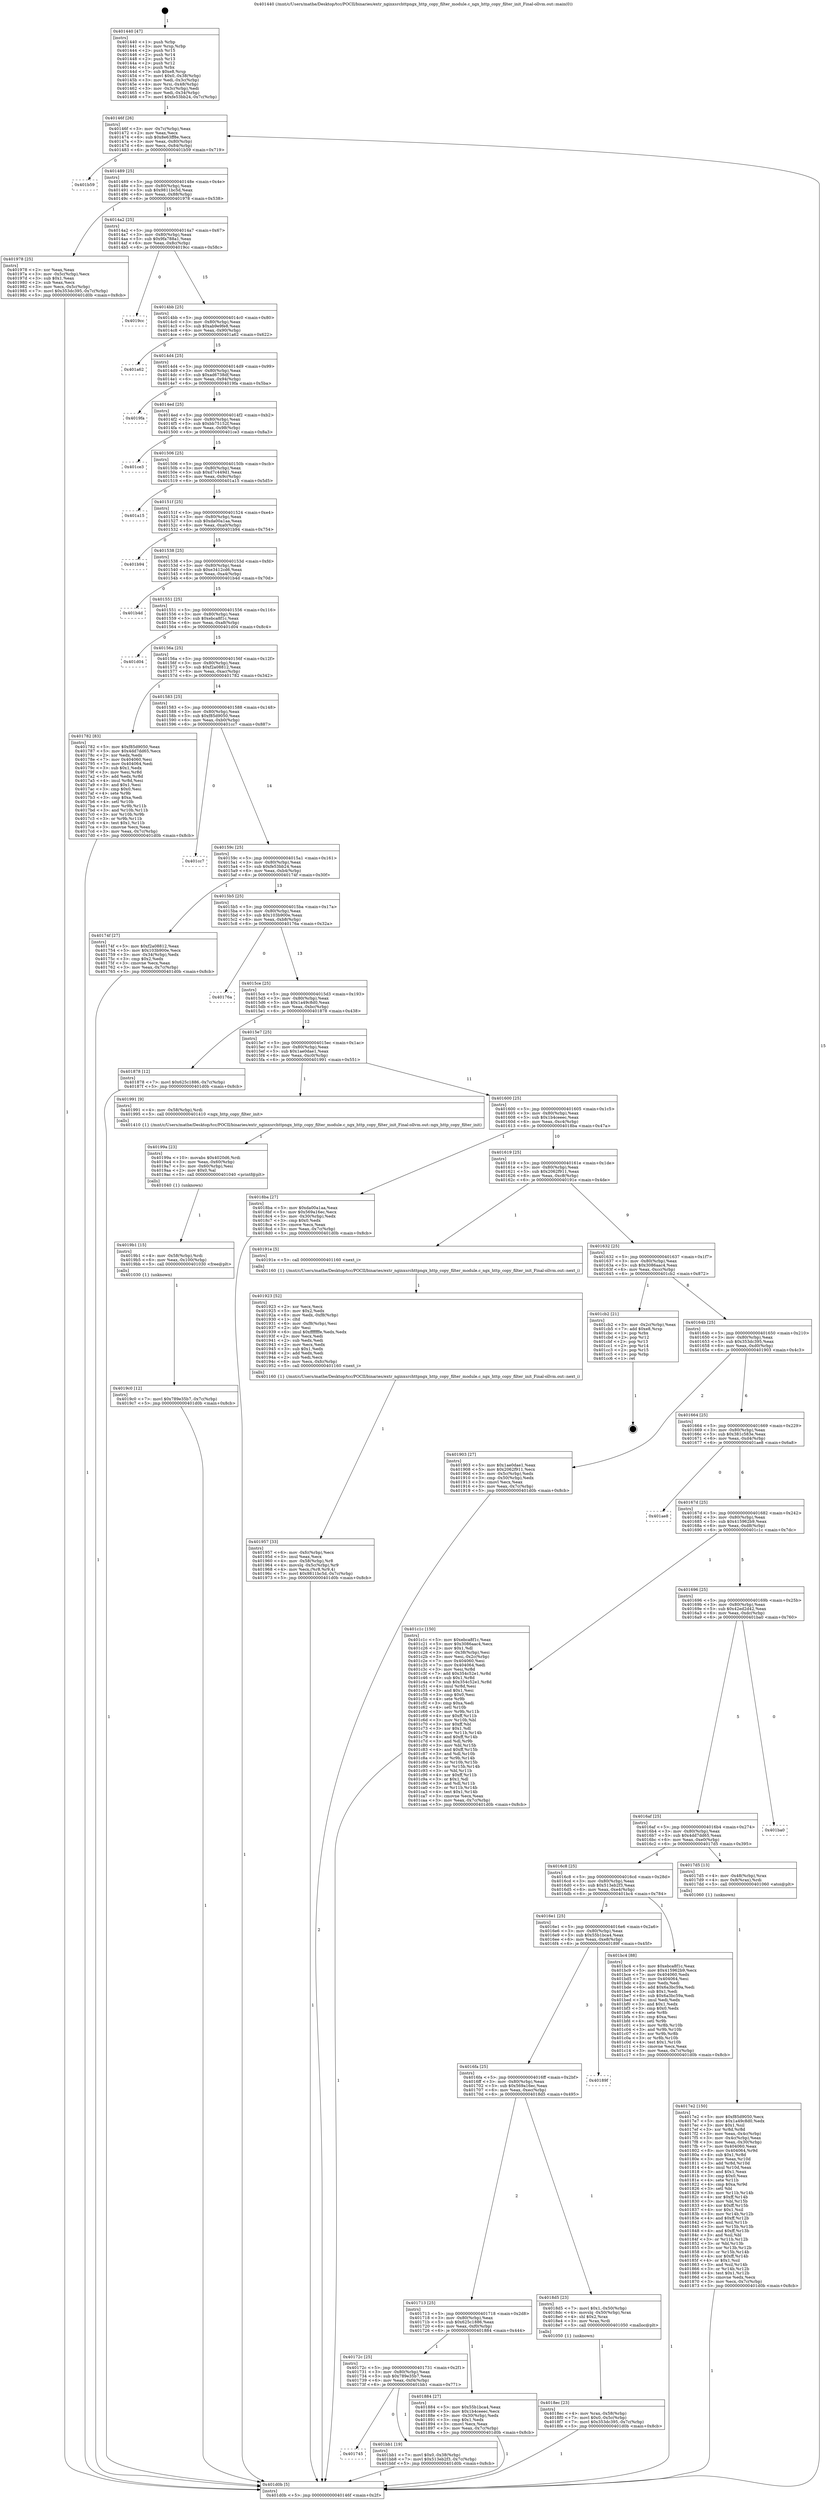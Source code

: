 digraph "0x401440" {
  label = "0x401440 (/mnt/c/Users/mathe/Desktop/tcc/POCII/binaries/extr_nginxsrchttpngx_http_copy_filter_module.c_ngx_http_copy_filter_init_Final-ollvm.out::main(0))"
  labelloc = "t"
  node[shape=record]

  Entry [label="",width=0.3,height=0.3,shape=circle,fillcolor=black,style=filled]
  "0x40146f" [label="{
     0x40146f [26]\l
     | [instrs]\l
     &nbsp;&nbsp;0x40146f \<+3\>: mov -0x7c(%rbp),%eax\l
     &nbsp;&nbsp;0x401472 \<+2\>: mov %eax,%ecx\l
     &nbsp;&nbsp;0x401474 \<+6\>: sub $0x8e63ff8e,%ecx\l
     &nbsp;&nbsp;0x40147a \<+3\>: mov %eax,-0x80(%rbp)\l
     &nbsp;&nbsp;0x40147d \<+6\>: mov %ecx,-0x84(%rbp)\l
     &nbsp;&nbsp;0x401483 \<+6\>: je 0000000000401b59 \<main+0x719\>\l
  }"]
  "0x401b59" [label="{
     0x401b59\l
  }", style=dashed]
  "0x401489" [label="{
     0x401489 [25]\l
     | [instrs]\l
     &nbsp;&nbsp;0x401489 \<+5\>: jmp 000000000040148e \<main+0x4e\>\l
     &nbsp;&nbsp;0x40148e \<+3\>: mov -0x80(%rbp),%eax\l
     &nbsp;&nbsp;0x401491 \<+5\>: sub $0x9811bc5d,%eax\l
     &nbsp;&nbsp;0x401496 \<+6\>: mov %eax,-0x88(%rbp)\l
     &nbsp;&nbsp;0x40149c \<+6\>: je 0000000000401978 \<main+0x538\>\l
  }"]
  Exit [label="",width=0.3,height=0.3,shape=circle,fillcolor=black,style=filled,peripheries=2]
  "0x401978" [label="{
     0x401978 [25]\l
     | [instrs]\l
     &nbsp;&nbsp;0x401978 \<+2\>: xor %eax,%eax\l
     &nbsp;&nbsp;0x40197a \<+3\>: mov -0x5c(%rbp),%ecx\l
     &nbsp;&nbsp;0x40197d \<+3\>: sub $0x1,%eax\l
     &nbsp;&nbsp;0x401980 \<+2\>: sub %eax,%ecx\l
     &nbsp;&nbsp;0x401982 \<+3\>: mov %ecx,-0x5c(%rbp)\l
     &nbsp;&nbsp;0x401985 \<+7\>: movl $0x353dc395,-0x7c(%rbp)\l
     &nbsp;&nbsp;0x40198c \<+5\>: jmp 0000000000401d0b \<main+0x8cb\>\l
  }"]
  "0x4014a2" [label="{
     0x4014a2 [25]\l
     | [instrs]\l
     &nbsp;&nbsp;0x4014a2 \<+5\>: jmp 00000000004014a7 \<main+0x67\>\l
     &nbsp;&nbsp;0x4014a7 \<+3\>: mov -0x80(%rbp),%eax\l
     &nbsp;&nbsp;0x4014aa \<+5\>: sub $0x9fa788a1,%eax\l
     &nbsp;&nbsp;0x4014af \<+6\>: mov %eax,-0x8c(%rbp)\l
     &nbsp;&nbsp;0x4014b5 \<+6\>: je 00000000004019cc \<main+0x58c\>\l
  }"]
  "0x401745" [label="{
     0x401745\l
  }", style=dashed]
  "0x4019cc" [label="{
     0x4019cc\l
  }", style=dashed]
  "0x4014bb" [label="{
     0x4014bb [25]\l
     | [instrs]\l
     &nbsp;&nbsp;0x4014bb \<+5\>: jmp 00000000004014c0 \<main+0x80\>\l
     &nbsp;&nbsp;0x4014c0 \<+3\>: mov -0x80(%rbp),%eax\l
     &nbsp;&nbsp;0x4014c3 \<+5\>: sub $0xab9e9fe8,%eax\l
     &nbsp;&nbsp;0x4014c8 \<+6\>: mov %eax,-0x90(%rbp)\l
     &nbsp;&nbsp;0x4014ce \<+6\>: je 0000000000401a62 \<main+0x622\>\l
  }"]
  "0x401bb1" [label="{
     0x401bb1 [19]\l
     | [instrs]\l
     &nbsp;&nbsp;0x401bb1 \<+7\>: movl $0x0,-0x38(%rbp)\l
     &nbsp;&nbsp;0x401bb8 \<+7\>: movl $0x513eb2f3,-0x7c(%rbp)\l
     &nbsp;&nbsp;0x401bbf \<+5\>: jmp 0000000000401d0b \<main+0x8cb\>\l
  }"]
  "0x401a62" [label="{
     0x401a62\l
  }", style=dashed]
  "0x4014d4" [label="{
     0x4014d4 [25]\l
     | [instrs]\l
     &nbsp;&nbsp;0x4014d4 \<+5\>: jmp 00000000004014d9 \<main+0x99\>\l
     &nbsp;&nbsp;0x4014d9 \<+3\>: mov -0x80(%rbp),%eax\l
     &nbsp;&nbsp;0x4014dc \<+5\>: sub $0xad6738df,%eax\l
     &nbsp;&nbsp;0x4014e1 \<+6\>: mov %eax,-0x94(%rbp)\l
     &nbsp;&nbsp;0x4014e7 \<+6\>: je 00000000004019fa \<main+0x5ba\>\l
  }"]
  "0x4019c0" [label="{
     0x4019c0 [12]\l
     | [instrs]\l
     &nbsp;&nbsp;0x4019c0 \<+7\>: movl $0x789e35b7,-0x7c(%rbp)\l
     &nbsp;&nbsp;0x4019c7 \<+5\>: jmp 0000000000401d0b \<main+0x8cb\>\l
  }"]
  "0x4019fa" [label="{
     0x4019fa\l
  }", style=dashed]
  "0x4014ed" [label="{
     0x4014ed [25]\l
     | [instrs]\l
     &nbsp;&nbsp;0x4014ed \<+5\>: jmp 00000000004014f2 \<main+0xb2\>\l
     &nbsp;&nbsp;0x4014f2 \<+3\>: mov -0x80(%rbp),%eax\l
     &nbsp;&nbsp;0x4014f5 \<+5\>: sub $0xbb75152f,%eax\l
     &nbsp;&nbsp;0x4014fa \<+6\>: mov %eax,-0x98(%rbp)\l
     &nbsp;&nbsp;0x401500 \<+6\>: je 0000000000401ce3 \<main+0x8a3\>\l
  }"]
  "0x4019b1" [label="{
     0x4019b1 [15]\l
     | [instrs]\l
     &nbsp;&nbsp;0x4019b1 \<+4\>: mov -0x58(%rbp),%rdi\l
     &nbsp;&nbsp;0x4019b5 \<+6\>: mov %eax,-0x100(%rbp)\l
     &nbsp;&nbsp;0x4019bb \<+5\>: call 0000000000401030 \<free@plt\>\l
     | [calls]\l
     &nbsp;&nbsp;0x401030 \{1\} (unknown)\l
  }"]
  "0x401ce3" [label="{
     0x401ce3\l
  }", style=dashed]
  "0x401506" [label="{
     0x401506 [25]\l
     | [instrs]\l
     &nbsp;&nbsp;0x401506 \<+5\>: jmp 000000000040150b \<main+0xcb\>\l
     &nbsp;&nbsp;0x40150b \<+3\>: mov -0x80(%rbp),%eax\l
     &nbsp;&nbsp;0x40150e \<+5\>: sub $0xd7c449d1,%eax\l
     &nbsp;&nbsp;0x401513 \<+6\>: mov %eax,-0x9c(%rbp)\l
     &nbsp;&nbsp;0x401519 \<+6\>: je 0000000000401a15 \<main+0x5d5\>\l
  }"]
  "0x40199a" [label="{
     0x40199a [23]\l
     | [instrs]\l
     &nbsp;&nbsp;0x40199a \<+10\>: movabs $0x4020d6,%rdi\l
     &nbsp;&nbsp;0x4019a4 \<+3\>: mov %eax,-0x60(%rbp)\l
     &nbsp;&nbsp;0x4019a7 \<+3\>: mov -0x60(%rbp),%esi\l
     &nbsp;&nbsp;0x4019aa \<+2\>: mov $0x0,%al\l
     &nbsp;&nbsp;0x4019ac \<+5\>: call 0000000000401040 \<printf@plt\>\l
     | [calls]\l
     &nbsp;&nbsp;0x401040 \{1\} (unknown)\l
  }"]
  "0x401a15" [label="{
     0x401a15\l
  }", style=dashed]
  "0x40151f" [label="{
     0x40151f [25]\l
     | [instrs]\l
     &nbsp;&nbsp;0x40151f \<+5\>: jmp 0000000000401524 \<main+0xe4\>\l
     &nbsp;&nbsp;0x401524 \<+3\>: mov -0x80(%rbp),%eax\l
     &nbsp;&nbsp;0x401527 \<+5\>: sub $0xda00a1aa,%eax\l
     &nbsp;&nbsp;0x40152c \<+6\>: mov %eax,-0xa0(%rbp)\l
     &nbsp;&nbsp;0x401532 \<+6\>: je 0000000000401b94 \<main+0x754\>\l
  }"]
  "0x401957" [label="{
     0x401957 [33]\l
     | [instrs]\l
     &nbsp;&nbsp;0x401957 \<+6\>: mov -0xfc(%rbp),%ecx\l
     &nbsp;&nbsp;0x40195d \<+3\>: imul %eax,%ecx\l
     &nbsp;&nbsp;0x401960 \<+4\>: mov -0x58(%rbp),%r8\l
     &nbsp;&nbsp;0x401964 \<+4\>: movslq -0x5c(%rbp),%r9\l
     &nbsp;&nbsp;0x401968 \<+4\>: mov %ecx,(%r8,%r9,4)\l
     &nbsp;&nbsp;0x40196c \<+7\>: movl $0x9811bc5d,-0x7c(%rbp)\l
     &nbsp;&nbsp;0x401973 \<+5\>: jmp 0000000000401d0b \<main+0x8cb\>\l
  }"]
  "0x401b94" [label="{
     0x401b94\l
  }", style=dashed]
  "0x401538" [label="{
     0x401538 [25]\l
     | [instrs]\l
     &nbsp;&nbsp;0x401538 \<+5\>: jmp 000000000040153d \<main+0xfd\>\l
     &nbsp;&nbsp;0x40153d \<+3\>: mov -0x80(%rbp),%eax\l
     &nbsp;&nbsp;0x401540 \<+5\>: sub $0xe3412cd6,%eax\l
     &nbsp;&nbsp;0x401545 \<+6\>: mov %eax,-0xa4(%rbp)\l
     &nbsp;&nbsp;0x40154b \<+6\>: je 0000000000401b4d \<main+0x70d\>\l
  }"]
  "0x401923" [label="{
     0x401923 [52]\l
     | [instrs]\l
     &nbsp;&nbsp;0x401923 \<+2\>: xor %ecx,%ecx\l
     &nbsp;&nbsp;0x401925 \<+5\>: mov $0x2,%edx\l
     &nbsp;&nbsp;0x40192a \<+6\>: mov %edx,-0xf8(%rbp)\l
     &nbsp;&nbsp;0x401930 \<+1\>: cltd\l
     &nbsp;&nbsp;0x401931 \<+6\>: mov -0xf8(%rbp),%esi\l
     &nbsp;&nbsp;0x401937 \<+2\>: idiv %esi\l
     &nbsp;&nbsp;0x401939 \<+6\>: imul $0xfffffffe,%edx,%edx\l
     &nbsp;&nbsp;0x40193f \<+2\>: mov %ecx,%edi\l
     &nbsp;&nbsp;0x401941 \<+2\>: sub %edx,%edi\l
     &nbsp;&nbsp;0x401943 \<+2\>: mov %ecx,%edx\l
     &nbsp;&nbsp;0x401945 \<+3\>: sub $0x1,%edx\l
     &nbsp;&nbsp;0x401948 \<+2\>: add %edx,%edi\l
     &nbsp;&nbsp;0x40194a \<+2\>: sub %edi,%ecx\l
     &nbsp;&nbsp;0x40194c \<+6\>: mov %ecx,-0xfc(%rbp)\l
     &nbsp;&nbsp;0x401952 \<+5\>: call 0000000000401160 \<next_i\>\l
     | [calls]\l
     &nbsp;&nbsp;0x401160 \{1\} (/mnt/c/Users/mathe/Desktop/tcc/POCII/binaries/extr_nginxsrchttpngx_http_copy_filter_module.c_ngx_http_copy_filter_init_Final-ollvm.out::next_i)\l
  }"]
  "0x401b4d" [label="{
     0x401b4d\l
  }", style=dashed]
  "0x401551" [label="{
     0x401551 [25]\l
     | [instrs]\l
     &nbsp;&nbsp;0x401551 \<+5\>: jmp 0000000000401556 \<main+0x116\>\l
     &nbsp;&nbsp;0x401556 \<+3\>: mov -0x80(%rbp),%eax\l
     &nbsp;&nbsp;0x401559 \<+5\>: sub $0xebca8f1c,%eax\l
     &nbsp;&nbsp;0x40155e \<+6\>: mov %eax,-0xa8(%rbp)\l
     &nbsp;&nbsp;0x401564 \<+6\>: je 0000000000401d04 \<main+0x8c4\>\l
  }"]
  "0x4018ec" [label="{
     0x4018ec [23]\l
     | [instrs]\l
     &nbsp;&nbsp;0x4018ec \<+4\>: mov %rax,-0x58(%rbp)\l
     &nbsp;&nbsp;0x4018f0 \<+7\>: movl $0x0,-0x5c(%rbp)\l
     &nbsp;&nbsp;0x4018f7 \<+7\>: movl $0x353dc395,-0x7c(%rbp)\l
     &nbsp;&nbsp;0x4018fe \<+5\>: jmp 0000000000401d0b \<main+0x8cb\>\l
  }"]
  "0x401d04" [label="{
     0x401d04\l
  }", style=dashed]
  "0x40156a" [label="{
     0x40156a [25]\l
     | [instrs]\l
     &nbsp;&nbsp;0x40156a \<+5\>: jmp 000000000040156f \<main+0x12f\>\l
     &nbsp;&nbsp;0x40156f \<+3\>: mov -0x80(%rbp),%eax\l
     &nbsp;&nbsp;0x401572 \<+5\>: sub $0xf2a08812,%eax\l
     &nbsp;&nbsp;0x401577 \<+6\>: mov %eax,-0xac(%rbp)\l
     &nbsp;&nbsp;0x40157d \<+6\>: je 0000000000401782 \<main+0x342\>\l
  }"]
  "0x40172c" [label="{
     0x40172c [25]\l
     | [instrs]\l
     &nbsp;&nbsp;0x40172c \<+5\>: jmp 0000000000401731 \<main+0x2f1\>\l
     &nbsp;&nbsp;0x401731 \<+3\>: mov -0x80(%rbp),%eax\l
     &nbsp;&nbsp;0x401734 \<+5\>: sub $0x789e35b7,%eax\l
     &nbsp;&nbsp;0x401739 \<+6\>: mov %eax,-0xf4(%rbp)\l
     &nbsp;&nbsp;0x40173f \<+6\>: je 0000000000401bb1 \<main+0x771\>\l
  }"]
  "0x401782" [label="{
     0x401782 [83]\l
     | [instrs]\l
     &nbsp;&nbsp;0x401782 \<+5\>: mov $0xf85d9050,%eax\l
     &nbsp;&nbsp;0x401787 \<+5\>: mov $0x4dd7dd65,%ecx\l
     &nbsp;&nbsp;0x40178c \<+2\>: xor %edx,%edx\l
     &nbsp;&nbsp;0x40178e \<+7\>: mov 0x404060,%esi\l
     &nbsp;&nbsp;0x401795 \<+7\>: mov 0x404064,%edi\l
     &nbsp;&nbsp;0x40179c \<+3\>: sub $0x1,%edx\l
     &nbsp;&nbsp;0x40179f \<+3\>: mov %esi,%r8d\l
     &nbsp;&nbsp;0x4017a2 \<+3\>: add %edx,%r8d\l
     &nbsp;&nbsp;0x4017a5 \<+4\>: imul %r8d,%esi\l
     &nbsp;&nbsp;0x4017a9 \<+3\>: and $0x1,%esi\l
     &nbsp;&nbsp;0x4017ac \<+3\>: cmp $0x0,%esi\l
     &nbsp;&nbsp;0x4017af \<+4\>: sete %r9b\l
     &nbsp;&nbsp;0x4017b3 \<+3\>: cmp $0xa,%edi\l
     &nbsp;&nbsp;0x4017b6 \<+4\>: setl %r10b\l
     &nbsp;&nbsp;0x4017ba \<+3\>: mov %r9b,%r11b\l
     &nbsp;&nbsp;0x4017bd \<+3\>: and %r10b,%r11b\l
     &nbsp;&nbsp;0x4017c0 \<+3\>: xor %r10b,%r9b\l
     &nbsp;&nbsp;0x4017c3 \<+3\>: or %r9b,%r11b\l
     &nbsp;&nbsp;0x4017c6 \<+4\>: test $0x1,%r11b\l
     &nbsp;&nbsp;0x4017ca \<+3\>: cmovne %ecx,%eax\l
     &nbsp;&nbsp;0x4017cd \<+3\>: mov %eax,-0x7c(%rbp)\l
     &nbsp;&nbsp;0x4017d0 \<+5\>: jmp 0000000000401d0b \<main+0x8cb\>\l
  }"]
  "0x401583" [label="{
     0x401583 [25]\l
     | [instrs]\l
     &nbsp;&nbsp;0x401583 \<+5\>: jmp 0000000000401588 \<main+0x148\>\l
     &nbsp;&nbsp;0x401588 \<+3\>: mov -0x80(%rbp),%eax\l
     &nbsp;&nbsp;0x40158b \<+5\>: sub $0xf85d9050,%eax\l
     &nbsp;&nbsp;0x401590 \<+6\>: mov %eax,-0xb0(%rbp)\l
     &nbsp;&nbsp;0x401596 \<+6\>: je 0000000000401cc7 \<main+0x887\>\l
  }"]
  "0x401884" [label="{
     0x401884 [27]\l
     | [instrs]\l
     &nbsp;&nbsp;0x401884 \<+5\>: mov $0x55b1bca4,%eax\l
     &nbsp;&nbsp;0x401889 \<+5\>: mov $0x1b4ceeec,%ecx\l
     &nbsp;&nbsp;0x40188e \<+3\>: mov -0x30(%rbp),%edx\l
     &nbsp;&nbsp;0x401891 \<+3\>: cmp $0x1,%edx\l
     &nbsp;&nbsp;0x401894 \<+3\>: cmovl %ecx,%eax\l
     &nbsp;&nbsp;0x401897 \<+3\>: mov %eax,-0x7c(%rbp)\l
     &nbsp;&nbsp;0x40189a \<+5\>: jmp 0000000000401d0b \<main+0x8cb\>\l
  }"]
  "0x401cc7" [label="{
     0x401cc7\l
  }", style=dashed]
  "0x40159c" [label="{
     0x40159c [25]\l
     | [instrs]\l
     &nbsp;&nbsp;0x40159c \<+5\>: jmp 00000000004015a1 \<main+0x161\>\l
     &nbsp;&nbsp;0x4015a1 \<+3\>: mov -0x80(%rbp),%eax\l
     &nbsp;&nbsp;0x4015a4 \<+5\>: sub $0xfe53bb24,%eax\l
     &nbsp;&nbsp;0x4015a9 \<+6\>: mov %eax,-0xb4(%rbp)\l
     &nbsp;&nbsp;0x4015af \<+6\>: je 000000000040174f \<main+0x30f\>\l
  }"]
  "0x401713" [label="{
     0x401713 [25]\l
     | [instrs]\l
     &nbsp;&nbsp;0x401713 \<+5\>: jmp 0000000000401718 \<main+0x2d8\>\l
     &nbsp;&nbsp;0x401718 \<+3\>: mov -0x80(%rbp),%eax\l
     &nbsp;&nbsp;0x40171b \<+5\>: sub $0x625c1886,%eax\l
     &nbsp;&nbsp;0x401720 \<+6\>: mov %eax,-0xf0(%rbp)\l
     &nbsp;&nbsp;0x401726 \<+6\>: je 0000000000401884 \<main+0x444\>\l
  }"]
  "0x40174f" [label="{
     0x40174f [27]\l
     | [instrs]\l
     &nbsp;&nbsp;0x40174f \<+5\>: mov $0xf2a08812,%eax\l
     &nbsp;&nbsp;0x401754 \<+5\>: mov $0x103b900e,%ecx\l
     &nbsp;&nbsp;0x401759 \<+3\>: mov -0x34(%rbp),%edx\l
     &nbsp;&nbsp;0x40175c \<+3\>: cmp $0x2,%edx\l
     &nbsp;&nbsp;0x40175f \<+3\>: cmovne %ecx,%eax\l
     &nbsp;&nbsp;0x401762 \<+3\>: mov %eax,-0x7c(%rbp)\l
     &nbsp;&nbsp;0x401765 \<+5\>: jmp 0000000000401d0b \<main+0x8cb\>\l
  }"]
  "0x4015b5" [label="{
     0x4015b5 [25]\l
     | [instrs]\l
     &nbsp;&nbsp;0x4015b5 \<+5\>: jmp 00000000004015ba \<main+0x17a\>\l
     &nbsp;&nbsp;0x4015ba \<+3\>: mov -0x80(%rbp),%eax\l
     &nbsp;&nbsp;0x4015bd \<+5\>: sub $0x103b900e,%eax\l
     &nbsp;&nbsp;0x4015c2 \<+6\>: mov %eax,-0xb8(%rbp)\l
     &nbsp;&nbsp;0x4015c8 \<+6\>: je 000000000040176a \<main+0x32a\>\l
  }"]
  "0x401d0b" [label="{
     0x401d0b [5]\l
     | [instrs]\l
     &nbsp;&nbsp;0x401d0b \<+5\>: jmp 000000000040146f \<main+0x2f\>\l
  }"]
  "0x401440" [label="{
     0x401440 [47]\l
     | [instrs]\l
     &nbsp;&nbsp;0x401440 \<+1\>: push %rbp\l
     &nbsp;&nbsp;0x401441 \<+3\>: mov %rsp,%rbp\l
     &nbsp;&nbsp;0x401444 \<+2\>: push %r15\l
     &nbsp;&nbsp;0x401446 \<+2\>: push %r14\l
     &nbsp;&nbsp;0x401448 \<+2\>: push %r13\l
     &nbsp;&nbsp;0x40144a \<+2\>: push %r12\l
     &nbsp;&nbsp;0x40144c \<+1\>: push %rbx\l
     &nbsp;&nbsp;0x40144d \<+7\>: sub $0xe8,%rsp\l
     &nbsp;&nbsp;0x401454 \<+7\>: movl $0x0,-0x38(%rbp)\l
     &nbsp;&nbsp;0x40145b \<+3\>: mov %edi,-0x3c(%rbp)\l
     &nbsp;&nbsp;0x40145e \<+4\>: mov %rsi,-0x48(%rbp)\l
     &nbsp;&nbsp;0x401462 \<+3\>: mov -0x3c(%rbp),%edi\l
     &nbsp;&nbsp;0x401465 \<+3\>: mov %edi,-0x34(%rbp)\l
     &nbsp;&nbsp;0x401468 \<+7\>: movl $0xfe53bb24,-0x7c(%rbp)\l
  }"]
  "0x4018d5" [label="{
     0x4018d5 [23]\l
     | [instrs]\l
     &nbsp;&nbsp;0x4018d5 \<+7\>: movl $0x1,-0x50(%rbp)\l
     &nbsp;&nbsp;0x4018dc \<+4\>: movslq -0x50(%rbp),%rax\l
     &nbsp;&nbsp;0x4018e0 \<+4\>: shl $0x2,%rax\l
     &nbsp;&nbsp;0x4018e4 \<+3\>: mov %rax,%rdi\l
     &nbsp;&nbsp;0x4018e7 \<+5\>: call 0000000000401050 \<malloc@plt\>\l
     | [calls]\l
     &nbsp;&nbsp;0x401050 \{1\} (unknown)\l
  }"]
  "0x40176a" [label="{
     0x40176a\l
  }", style=dashed]
  "0x4015ce" [label="{
     0x4015ce [25]\l
     | [instrs]\l
     &nbsp;&nbsp;0x4015ce \<+5\>: jmp 00000000004015d3 \<main+0x193\>\l
     &nbsp;&nbsp;0x4015d3 \<+3\>: mov -0x80(%rbp),%eax\l
     &nbsp;&nbsp;0x4015d6 \<+5\>: sub $0x1a49c8d0,%eax\l
     &nbsp;&nbsp;0x4015db \<+6\>: mov %eax,-0xbc(%rbp)\l
     &nbsp;&nbsp;0x4015e1 \<+6\>: je 0000000000401878 \<main+0x438\>\l
  }"]
  "0x4016fa" [label="{
     0x4016fa [25]\l
     | [instrs]\l
     &nbsp;&nbsp;0x4016fa \<+5\>: jmp 00000000004016ff \<main+0x2bf\>\l
     &nbsp;&nbsp;0x4016ff \<+3\>: mov -0x80(%rbp),%eax\l
     &nbsp;&nbsp;0x401702 \<+5\>: sub $0x569a16ec,%eax\l
     &nbsp;&nbsp;0x401707 \<+6\>: mov %eax,-0xec(%rbp)\l
     &nbsp;&nbsp;0x40170d \<+6\>: je 00000000004018d5 \<main+0x495\>\l
  }"]
  "0x401878" [label="{
     0x401878 [12]\l
     | [instrs]\l
     &nbsp;&nbsp;0x401878 \<+7\>: movl $0x625c1886,-0x7c(%rbp)\l
     &nbsp;&nbsp;0x40187f \<+5\>: jmp 0000000000401d0b \<main+0x8cb\>\l
  }"]
  "0x4015e7" [label="{
     0x4015e7 [25]\l
     | [instrs]\l
     &nbsp;&nbsp;0x4015e7 \<+5\>: jmp 00000000004015ec \<main+0x1ac\>\l
     &nbsp;&nbsp;0x4015ec \<+3\>: mov -0x80(%rbp),%eax\l
     &nbsp;&nbsp;0x4015ef \<+5\>: sub $0x1ae0dae1,%eax\l
     &nbsp;&nbsp;0x4015f4 \<+6\>: mov %eax,-0xc0(%rbp)\l
     &nbsp;&nbsp;0x4015fa \<+6\>: je 0000000000401991 \<main+0x551\>\l
  }"]
  "0x40189f" [label="{
     0x40189f\l
  }", style=dashed]
  "0x401991" [label="{
     0x401991 [9]\l
     | [instrs]\l
     &nbsp;&nbsp;0x401991 \<+4\>: mov -0x58(%rbp),%rdi\l
     &nbsp;&nbsp;0x401995 \<+5\>: call 0000000000401410 \<ngx_http_copy_filter_init\>\l
     | [calls]\l
     &nbsp;&nbsp;0x401410 \{1\} (/mnt/c/Users/mathe/Desktop/tcc/POCII/binaries/extr_nginxsrchttpngx_http_copy_filter_module.c_ngx_http_copy_filter_init_Final-ollvm.out::ngx_http_copy_filter_init)\l
  }"]
  "0x401600" [label="{
     0x401600 [25]\l
     | [instrs]\l
     &nbsp;&nbsp;0x401600 \<+5\>: jmp 0000000000401605 \<main+0x1c5\>\l
     &nbsp;&nbsp;0x401605 \<+3\>: mov -0x80(%rbp),%eax\l
     &nbsp;&nbsp;0x401608 \<+5\>: sub $0x1b4ceeec,%eax\l
     &nbsp;&nbsp;0x40160d \<+6\>: mov %eax,-0xc4(%rbp)\l
     &nbsp;&nbsp;0x401613 \<+6\>: je 00000000004018ba \<main+0x47a\>\l
  }"]
  "0x4016e1" [label="{
     0x4016e1 [25]\l
     | [instrs]\l
     &nbsp;&nbsp;0x4016e1 \<+5\>: jmp 00000000004016e6 \<main+0x2a6\>\l
     &nbsp;&nbsp;0x4016e6 \<+3\>: mov -0x80(%rbp),%eax\l
     &nbsp;&nbsp;0x4016e9 \<+5\>: sub $0x55b1bca4,%eax\l
     &nbsp;&nbsp;0x4016ee \<+6\>: mov %eax,-0xe8(%rbp)\l
     &nbsp;&nbsp;0x4016f4 \<+6\>: je 000000000040189f \<main+0x45f\>\l
  }"]
  "0x4018ba" [label="{
     0x4018ba [27]\l
     | [instrs]\l
     &nbsp;&nbsp;0x4018ba \<+5\>: mov $0xda00a1aa,%eax\l
     &nbsp;&nbsp;0x4018bf \<+5\>: mov $0x569a16ec,%ecx\l
     &nbsp;&nbsp;0x4018c4 \<+3\>: mov -0x30(%rbp),%edx\l
     &nbsp;&nbsp;0x4018c7 \<+3\>: cmp $0x0,%edx\l
     &nbsp;&nbsp;0x4018ca \<+3\>: cmove %ecx,%eax\l
     &nbsp;&nbsp;0x4018cd \<+3\>: mov %eax,-0x7c(%rbp)\l
     &nbsp;&nbsp;0x4018d0 \<+5\>: jmp 0000000000401d0b \<main+0x8cb\>\l
  }"]
  "0x401619" [label="{
     0x401619 [25]\l
     | [instrs]\l
     &nbsp;&nbsp;0x401619 \<+5\>: jmp 000000000040161e \<main+0x1de\>\l
     &nbsp;&nbsp;0x40161e \<+3\>: mov -0x80(%rbp),%eax\l
     &nbsp;&nbsp;0x401621 \<+5\>: sub $0x2062f911,%eax\l
     &nbsp;&nbsp;0x401626 \<+6\>: mov %eax,-0xc8(%rbp)\l
     &nbsp;&nbsp;0x40162c \<+6\>: je 000000000040191e \<main+0x4de\>\l
  }"]
  "0x401bc4" [label="{
     0x401bc4 [88]\l
     | [instrs]\l
     &nbsp;&nbsp;0x401bc4 \<+5\>: mov $0xebca8f1c,%eax\l
     &nbsp;&nbsp;0x401bc9 \<+5\>: mov $0x415962b9,%ecx\l
     &nbsp;&nbsp;0x401bce \<+7\>: mov 0x404060,%edx\l
     &nbsp;&nbsp;0x401bd5 \<+7\>: mov 0x404064,%esi\l
     &nbsp;&nbsp;0x401bdc \<+2\>: mov %edx,%edi\l
     &nbsp;&nbsp;0x401bde \<+6\>: add $0x6a3bc59a,%edi\l
     &nbsp;&nbsp;0x401be4 \<+3\>: sub $0x1,%edi\l
     &nbsp;&nbsp;0x401be7 \<+6\>: sub $0x6a3bc59a,%edi\l
     &nbsp;&nbsp;0x401bed \<+3\>: imul %edi,%edx\l
     &nbsp;&nbsp;0x401bf0 \<+3\>: and $0x1,%edx\l
     &nbsp;&nbsp;0x401bf3 \<+3\>: cmp $0x0,%edx\l
     &nbsp;&nbsp;0x401bf6 \<+4\>: sete %r8b\l
     &nbsp;&nbsp;0x401bfa \<+3\>: cmp $0xa,%esi\l
     &nbsp;&nbsp;0x401bfd \<+4\>: setl %r9b\l
     &nbsp;&nbsp;0x401c01 \<+3\>: mov %r8b,%r10b\l
     &nbsp;&nbsp;0x401c04 \<+3\>: and %r9b,%r10b\l
     &nbsp;&nbsp;0x401c07 \<+3\>: xor %r9b,%r8b\l
     &nbsp;&nbsp;0x401c0a \<+3\>: or %r8b,%r10b\l
     &nbsp;&nbsp;0x401c0d \<+4\>: test $0x1,%r10b\l
     &nbsp;&nbsp;0x401c11 \<+3\>: cmovne %ecx,%eax\l
     &nbsp;&nbsp;0x401c14 \<+3\>: mov %eax,-0x7c(%rbp)\l
     &nbsp;&nbsp;0x401c17 \<+5\>: jmp 0000000000401d0b \<main+0x8cb\>\l
  }"]
  "0x40191e" [label="{
     0x40191e [5]\l
     | [instrs]\l
     &nbsp;&nbsp;0x40191e \<+5\>: call 0000000000401160 \<next_i\>\l
     | [calls]\l
     &nbsp;&nbsp;0x401160 \{1\} (/mnt/c/Users/mathe/Desktop/tcc/POCII/binaries/extr_nginxsrchttpngx_http_copy_filter_module.c_ngx_http_copy_filter_init_Final-ollvm.out::next_i)\l
  }"]
  "0x401632" [label="{
     0x401632 [25]\l
     | [instrs]\l
     &nbsp;&nbsp;0x401632 \<+5\>: jmp 0000000000401637 \<main+0x1f7\>\l
     &nbsp;&nbsp;0x401637 \<+3\>: mov -0x80(%rbp),%eax\l
     &nbsp;&nbsp;0x40163a \<+5\>: sub $0x3086aac4,%eax\l
     &nbsp;&nbsp;0x40163f \<+6\>: mov %eax,-0xcc(%rbp)\l
     &nbsp;&nbsp;0x401645 \<+6\>: je 0000000000401cb2 \<main+0x872\>\l
  }"]
  "0x4017e2" [label="{
     0x4017e2 [150]\l
     | [instrs]\l
     &nbsp;&nbsp;0x4017e2 \<+5\>: mov $0xf85d9050,%ecx\l
     &nbsp;&nbsp;0x4017e7 \<+5\>: mov $0x1a49c8d0,%edx\l
     &nbsp;&nbsp;0x4017ec \<+3\>: mov $0x1,%sil\l
     &nbsp;&nbsp;0x4017ef \<+3\>: xor %r8d,%r8d\l
     &nbsp;&nbsp;0x4017f2 \<+3\>: mov %eax,-0x4c(%rbp)\l
     &nbsp;&nbsp;0x4017f5 \<+3\>: mov -0x4c(%rbp),%eax\l
     &nbsp;&nbsp;0x4017f8 \<+3\>: mov %eax,-0x30(%rbp)\l
     &nbsp;&nbsp;0x4017fb \<+7\>: mov 0x404060,%eax\l
     &nbsp;&nbsp;0x401802 \<+8\>: mov 0x404064,%r9d\l
     &nbsp;&nbsp;0x40180a \<+4\>: sub $0x1,%r8d\l
     &nbsp;&nbsp;0x40180e \<+3\>: mov %eax,%r10d\l
     &nbsp;&nbsp;0x401811 \<+3\>: add %r8d,%r10d\l
     &nbsp;&nbsp;0x401814 \<+4\>: imul %r10d,%eax\l
     &nbsp;&nbsp;0x401818 \<+3\>: and $0x1,%eax\l
     &nbsp;&nbsp;0x40181b \<+3\>: cmp $0x0,%eax\l
     &nbsp;&nbsp;0x40181e \<+4\>: sete %r11b\l
     &nbsp;&nbsp;0x401822 \<+4\>: cmp $0xa,%r9d\l
     &nbsp;&nbsp;0x401826 \<+3\>: setl %bl\l
     &nbsp;&nbsp;0x401829 \<+3\>: mov %r11b,%r14b\l
     &nbsp;&nbsp;0x40182c \<+4\>: xor $0xff,%r14b\l
     &nbsp;&nbsp;0x401830 \<+3\>: mov %bl,%r15b\l
     &nbsp;&nbsp;0x401833 \<+4\>: xor $0xff,%r15b\l
     &nbsp;&nbsp;0x401837 \<+4\>: xor $0x1,%sil\l
     &nbsp;&nbsp;0x40183b \<+3\>: mov %r14b,%r12b\l
     &nbsp;&nbsp;0x40183e \<+4\>: and $0xff,%r12b\l
     &nbsp;&nbsp;0x401842 \<+3\>: and %sil,%r11b\l
     &nbsp;&nbsp;0x401845 \<+3\>: mov %r15b,%r13b\l
     &nbsp;&nbsp;0x401848 \<+4\>: and $0xff,%r13b\l
     &nbsp;&nbsp;0x40184c \<+3\>: and %sil,%bl\l
     &nbsp;&nbsp;0x40184f \<+3\>: or %r11b,%r12b\l
     &nbsp;&nbsp;0x401852 \<+3\>: or %bl,%r13b\l
     &nbsp;&nbsp;0x401855 \<+3\>: xor %r13b,%r12b\l
     &nbsp;&nbsp;0x401858 \<+3\>: or %r15b,%r14b\l
     &nbsp;&nbsp;0x40185b \<+4\>: xor $0xff,%r14b\l
     &nbsp;&nbsp;0x40185f \<+4\>: or $0x1,%sil\l
     &nbsp;&nbsp;0x401863 \<+3\>: and %sil,%r14b\l
     &nbsp;&nbsp;0x401866 \<+3\>: or %r14b,%r12b\l
     &nbsp;&nbsp;0x401869 \<+4\>: test $0x1,%r12b\l
     &nbsp;&nbsp;0x40186d \<+3\>: cmovne %edx,%ecx\l
     &nbsp;&nbsp;0x401870 \<+3\>: mov %ecx,-0x7c(%rbp)\l
     &nbsp;&nbsp;0x401873 \<+5\>: jmp 0000000000401d0b \<main+0x8cb\>\l
  }"]
  "0x401cb2" [label="{
     0x401cb2 [21]\l
     | [instrs]\l
     &nbsp;&nbsp;0x401cb2 \<+3\>: mov -0x2c(%rbp),%eax\l
     &nbsp;&nbsp;0x401cb5 \<+7\>: add $0xe8,%rsp\l
     &nbsp;&nbsp;0x401cbc \<+1\>: pop %rbx\l
     &nbsp;&nbsp;0x401cbd \<+2\>: pop %r12\l
     &nbsp;&nbsp;0x401cbf \<+2\>: pop %r13\l
     &nbsp;&nbsp;0x401cc1 \<+2\>: pop %r14\l
     &nbsp;&nbsp;0x401cc3 \<+2\>: pop %r15\l
     &nbsp;&nbsp;0x401cc5 \<+1\>: pop %rbp\l
     &nbsp;&nbsp;0x401cc6 \<+1\>: ret\l
  }"]
  "0x40164b" [label="{
     0x40164b [25]\l
     | [instrs]\l
     &nbsp;&nbsp;0x40164b \<+5\>: jmp 0000000000401650 \<main+0x210\>\l
     &nbsp;&nbsp;0x401650 \<+3\>: mov -0x80(%rbp),%eax\l
     &nbsp;&nbsp;0x401653 \<+5\>: sub $0x353dc395,%eax\l
     &nbsp;&nbsp;0x401658 \<+6\>: mov %eax,-0xd0(%rbp)\l
     &nbsp;&nbsp;0x40165e \<+6\>: je 0000000000401903 \<main+0x4c3\>\l
  }"]
  "0x4016c8" [label="{
     0x4016c8 [25]\l
     | [instrs]\l
     &nbsp;&nbsp;0x4016c8 \<+5\>: jmp 00000000004016cd \<main+0x28d\>\l
     &nbsp;&nbsp;0x4016cd \<+3\>: mov -0x80(%rbp),%eax\l
     &nbsp;&nbsp;0x4016d0 \<+5\>: sub $0x513eb2f3,%eax\l
     &nbsp;&nbsp;0x4016d5 \<+6\>: mov %eax,-0xe4(%rbp)\l
     &nbsp;&nbsp;0x4016db \<+6\>: je 0000000000401bc4 \<main+0x784\>\l
  }"]
  "0x401903" [label="{
     0x401903 [27]\l
     | [instrs]\l
     &nbsp;&nbsp;0x401903 \<+5\>: mov $0x1ae0dae1,%eax\l
     &nbsp;&nbsp;0x401908 \<+5\>: mov $0x2062f911,%ecx\l
     &nbsp;&nbsp;0x40190d \<+3\>: mov -0x5c(%rbp),%edx\l
     &nbsp;&nbsp;0x401910 \<+3\>: cmp -0x50(%rbp),%edx\l
     &nbsp;&nbsp;0x401913 \<+3\>: cmovl %ecx,%eax\l
     &nbsp;&nbsp;0x401916 \<+3\>: mov %eax,-0x7c(%rbp)\l
     &nbsp;&nbsp;0x401919 \<+5\>: jmp 0000000000401d0b \<main+0x8cb\>\l
  }"]
  "0x401664" [label="{
     0x401664 [25]\l
     | [instrs]\l
     &nbsp;&nbsp;0x401664 \<+5\>: jmp 0000000000401669 \<main+0x229\>\l
     &nbsp;&nbsp;0x401669 \<+3\>: mov -0x80(%rbp),%eax\l
     &nbsp;&nbsp;0x40166c \<+5\>: sub $0x381c583e,%eax\l
     &nbsp;&nbsp;0x401671 \<+6\>: mov %eax,-0xd4(%rbp)\l
     &nbsp;&nbsp;0x401677 \<+6\>: je 0000000000401ae8 \<main+0x6a8\>\l
  }"]
  "0x4017d5" [label="{
     0x4017d5 [13]\l
     | [instrs]\l
     &nbsp;&nbsp;0x4017d5 \<+4\>: mov -0x48(%rbp),%rax\l
     &nbsp;&nbsp;0x4017d9 \<+4\>: mov 0x8(%rax),%rdi\l
     &nbsp;&nbsp;0x4017dd \<+5\>: call 0000000000401060 \<atoi@plt\>\l
     | [calls]\l
     &nbsp;&nbsp;0x401060 \{1\} (unknown)\l
  }"]
  "0x401ae8" [label="{
     0x401ae8\l
  }", style=dashed]
  "0x40167d" [label="{
     0x40167d [25]\l
     | [instrs]\l
     &nbsp;&nbsp;0x40167d \<+5\>: jmp 0000000000401682 \<main+0x242\>\l
     &nbsp;&nbsp;0x401682 \<+3\>: mov -0x80(%rbp),%eax\l
     &nbsp;&nbsp;0x401685 \<+5\>: sub $0x415962b9,%eax\l
     &nbsp;&nbsp;0x40168a \<+6\>: mov %eax,-0xd8(%rbp)\l
     &nbsp;&nbsp;0x401690 \<+6\>: je 0000000000401c1c \<main+0x7dc\>\l
  }"]
  "0x4016af" [label="{
     0x4016af [25]\l
     | [instrs]\l
     &nbsp;&nbsp;0x4016af \<+5\>: jmp 00000000004016b4 \<main+0x274\>\l
     &nbsp;&nbsp;0x4016b4 \<+3\>: mov -0x80(%rbp),%eax\l
     &nbsp;&nbsp;0x4016b7 \<+5\>: sub $0x4dd7dd65,%eax\l
     &nbsp;&nbsp;0x4016bc \<+6\>: mov %eax,-0xe0(%rbp)\l
     &nbsp;&nbsp;0x4016c2 \<+6\>: je 00000000004017d5 \<main+0x395\>\l
  }"]
  "0x401c1c" [label="{
     0x401c1c [150]\l
     | [instrs]\l
     &nbsp;&nbsp;0x401c1c \<+5\>: mov $0xebca8f1c,%eax\l
     &nbsp;&nbsp;0x401c21 \<+5\>: mov $0x3086aac4,%ecx\l
     &nbsp;&nbsp;0x401c26 \<+2\>: mov $0x1,%dl\l
     &nbsp;&nbsp;0x401c28 \<+3\>: mov -0x38(%rbp),%esi\l
     &nbsp;&nbsp;0x401c2b \<+3\>: mov %esi,-0x2c(%rbp)\l
     &nbsp;&nbsp;0x401c2e \<+7\>: mov 0x404060,%esi\l
     &nbsp;&nbsp;0x401c35 \<+7\>: mov 0x404064,%edi\l
     &nbsp;&nbsp;0x401c3c \<+3\>: mov %esi,%r8d\l
     &nbsp;&nbsp;0x401c3f \<+7\>: add $0x354c52e1,%r8d\l
     &nbsp;&nbsp;0x401c46 \<+4\>: sub $0x1,%r8d\l
     &nbsp;&nbsp;0x401c4a \<+7\>: sub $0x354c52e1,%r8d\l
     &nbsp;&nbsp;0x401c51 \<+4\>: imul %r8d,%esi\l
     &nbsp;&nbsp;0x401c55 \<+3\>: and $0x1,%esi\l
     &nbsp;&nbsp;0x401c58 \<+3\>: cmp $0x0,%esi\l
     &nbsp;&nbsp;0x401c5b \<+4\>: sete %r9b\l
     &nbsp;&nbsp;0x401c5f \<+3\>: cmp $0xa,%edi\l
     &nbsp;&nbsp;0x401c62 \<+4\>: setl %r10b\l
     &nbsp;&nbsp;0x401c66 \<+3\>: mov %r9b,%r11b\l
     &nbsp;&nbsp;0x401c69 \<+4\>: xor $0xff,%r11b\l
     &nbsp;&nbsp;0x401c6d \<+3\>: mov %r10b,%bl\l
     &nbsp;&nbsp;0x401c70 \<+3\>: xor $0xff,%bl\l
     &nbsp;&nbsp;0x401c73 \<+3\>: xor $0x1,%dl\l
     &nbsp;&nbsp;0x401c76 \<+3\>: mov %r11b,%r14b\l
     &nbsp;&nbsp;0x401c79 \<+4\>: and $0xff,%r14b\l
     &nbsp;&nbsp;0x401c7d \<+3\>: and %dl,%r9b\l
     &nbsp;&nbsp;0x401c80 \<+3\>: mov %bl,%r15b\l
     &nbsp;&nbsp;0x401c83 \<+4\>: and $0xff,%r15b\l
     &nbsp;&nbsp;0x401c87 \<+3\>: and %dl,%r10b\l
     &nbsp;&nbsp;0x401c8a \<+3\>: or %r9b,%r14b\l
     &nbsp;&nbsp;0x401c8d \<+3\>: or %r10b,%r15b\l
     &nbsp;&nbsp;0x401c90 \<+3\>: xor %r15b,%r14b\l
     &nbsp;&nbsp;0x401c93 \<+3\>: or %bl,%r11b\l
     &nbsp;&nbsp;0x401c96 \<+4\>: xor $0xff,%r11b\l
     &nbsp;&nbsp;0x401c9a \<+3\>: or $0x1,%dl\l
     &nbsp;&nbsp;0x401c9d \<+3\>: and %dl,%r11b\l
     &nbsp;&nbsp;0x401ca0 \<+3\>: or %r11b,%r14b\l
     &nbsp;&nbsp;0x401ca3 \<+4\>: test $0x1,%r14b\l
     &nbsp;&nbsp;0x401ca7 \<+3\>: cmovne %ecx,%eax\l
     &nbsp;&nbsp;0x401caa \<+3\>: mov %eax,-0x7c(%rbp)\l
     &nbsp;&nbsp;0x401cad \<+5\>: jmp 0000000000401d0b \<main+0x8cb\>\l
  }"]
  "0x401696" [label="{
     0x401696 [25]\l
     | [instrs]\l
     &nbsp;&nbsp;0x401696 \<+5\>: jmp 000000000040169b \<main+0x25b\>\l
     &nbsp;&nbsp;0x40169b \<+3\>: mov -0x80(%rbp),%eax\l
     &nbsp;&nbsp;0x40169e \<+5\>: sub $0x42ed2d42,%eax\l
     &nbsp;&nbsp;0x4016a3 \<+6\>: mov %eax,-0xdc(%rbp)\l
     &nbsp;&nbsp;0x4016a9 \<+6\>: je 0000000000401ba0 \<main+0x760\>\l
  }"]
  "0x401ba0" [label="{
     0x401ba0\l
  }", style=dashed]
  Entry -> "0x401440" [label=" 1"]
  "0x40146f" -> "0x401b59" [label=" 0"]
  "0x40146f" -> "0x401489" [label=" 16"]
  "0x401cb2" -> Exit [label=" 1"]
  "0x401489" -> "0x401978" [label=" 1"]
  "0x401489" -> "0x4014a2" [label=" 15"]
  "0x401c1c" -> "0x401d0b" [label=" 1"]
  "0x4014a2" -> "0x4019cc" [label=" 0"]
  "0x4014a2" -> "0x4014bb" [label=" 15"]
  "0x401bc4" -> "0x401d0b" [label=" 1"]
  "0x4014bb" -> "0x401a62" [label=" 0"]
  "0x4014bb" -> "0x4014d4" [label=" 15"]
  "0x401bb1" -> "0x401d0b" [label=" 1"]
  "0x4014d4" -> "0x4019fa" [label=" 0"]
  "0x4014d4" -> "0x4014ed" [label=" 15"]
  "0x40172c" -> "0x401bb1" [label=" 1"]
  "0x4014ed" -> "0x401ce3" [label=" 0"]
  "0x4014ed" -> "0x401506" [label=" 15"]
  "0x40172c" -> "0x401745" [label=" 0"]
  "0x401506" -> "0x401a15" [label=" 0"]
  "0x401506" -> "0x40151f" [label=" 15"]
  "0x4019c0" -> "0x401d0b" [label=" 1"]
  "0x40151f" -> "0x401b94" [label=" 0"]
  "0x40151f" -> "0x401538" [label=" 15"]
  "0x4019b1" -> "0x4019c0" [label=" 1"]
  "0x401538" -> "0x401b4d" [label=" 0"]
  "0x401538" -> "0x401551" [label=" 15"]
  "0x40199a" -> "0x4019b1" [label=" 1"]
  "0x401551" -> "0x401d04" [label=" 0"]
  "0x401551" -> "0x40156a" [label=" 15"]
  "0x401991" -> "0x40199a" [label=" 1"]
  "0x40156a" -> "0x401782" [label=" 1"]
  "0x40156a" -> "0x401583" [label=" 14"]
  "0x401978" -> "0x401d0b" [label=" 1"]
  "0x401583" -> "0x401cc7" [label=" 0"]
  "0x401583" -> "0x40159c" [label=" 14"]
  "0x401957" -> "0x401d0b" [label=" 1"]
  "0x40159c" -> "0x40174f" [label=" 1"]
  "0x40159c" -> "0x4015b5" [label=" 13"]
  "0x40174f" -> "0x401d0b" [label=" 1"]
  "0x401440" -> "0x40146f" [label=" 1"]
  "0x401d0b" -> "0x40146f" [label=" 15"]
  "0x401782" -> "0x401d0b" [label=" 1"]
  "0x40191e" -> "0x401923" [label=" 1"]
  "0x4015b5" -> "0x40176a" [label=" 0"]
  "0x4015b5" -> "0x4015ce" [label=" 13"]
  "0x401903" -> "0x401d0b" [label=" 2"]
  "0x4015ce" -> "0x401878" [label=" 1"]
  "0x4015ce" -> "0x4015e7" [label=" 12"]
  "0x4018d5" -> "0x4018ec" [label=" 1"]
  "0x4015e7" -> "0x401991" [label=" 1"]
  "0x4015e7" -> "0x401600" [label=" 11"]
  "0x4018ba" -> "0x401d0b" [label=" 1"]
  "0x401600" -> "0x4018ba" [label=" 1"]
  "0x401600" -> "0x401619" [label=" 10"]
  "0x401713" -> "0x40172c" [label=" 1"]
  "0x401619" -> "0x40191e" [label=" 1"]
  "0x401619" -> "0x401632" [label=" 9"]
  "0x401713" -> "0x401884" [label=" 1"]
  "0x401632" -> "0x401cb2" [label=" 1"]
  "0x401632" -> "0x40164b" [label=" 8"]
  "0x4016fa" -> "0x401713" [label=" 2"]
  "0x40164b" -> "0x401903" [label=" 2"]
  "0x40164b" -> "0x401664" [label=" 6"]
  "0x4016fa" -> "0x4018d5" [label=" 1"]
  "0x401664" -> "0x401ae8" [label=" 0"]
  "0x401664" -> "0x40167d" [label=" 6"]
  "0x4018ec" -> "0x401d0b" [label=" 1"]
  "0x40167d" -> "0x401c1c" [label=" 1"]
  "0x40167d" -> "0x401696" [label=" 5"]
  "0x4016e1" -> "0x40189f" [label=" 0"]
  "0x401696" -> "0x401ba0" [label=" 0"]
  "0x401696" -> "0x4016af" [label=" 5"]
  "0x4016e1" -> "0x4016fa" [label=" 3"]
  "0x4016af" -> "0x4017d5" [label=" 1"]
  "0x4016af" -> "0x4016c8" [label=" 4"]
  "0x4017d5" -> "0x4017e2" [label=" 1"]
  "0x4017e2" -> "0x401d0b" [label=" 1"]
  "0x401878" -> "0x401d0b" [label=" 1"]
  "0x401923" -> "0x401957" [label=" 1"]
  "0x4016c8" -> "0x401bc4" [label=" 1"]
  "0x4016c8" -> "0x4016e1" [label=" 3"]
  "0x401884" -> "0x401d0b" [label=" 1"]
}
